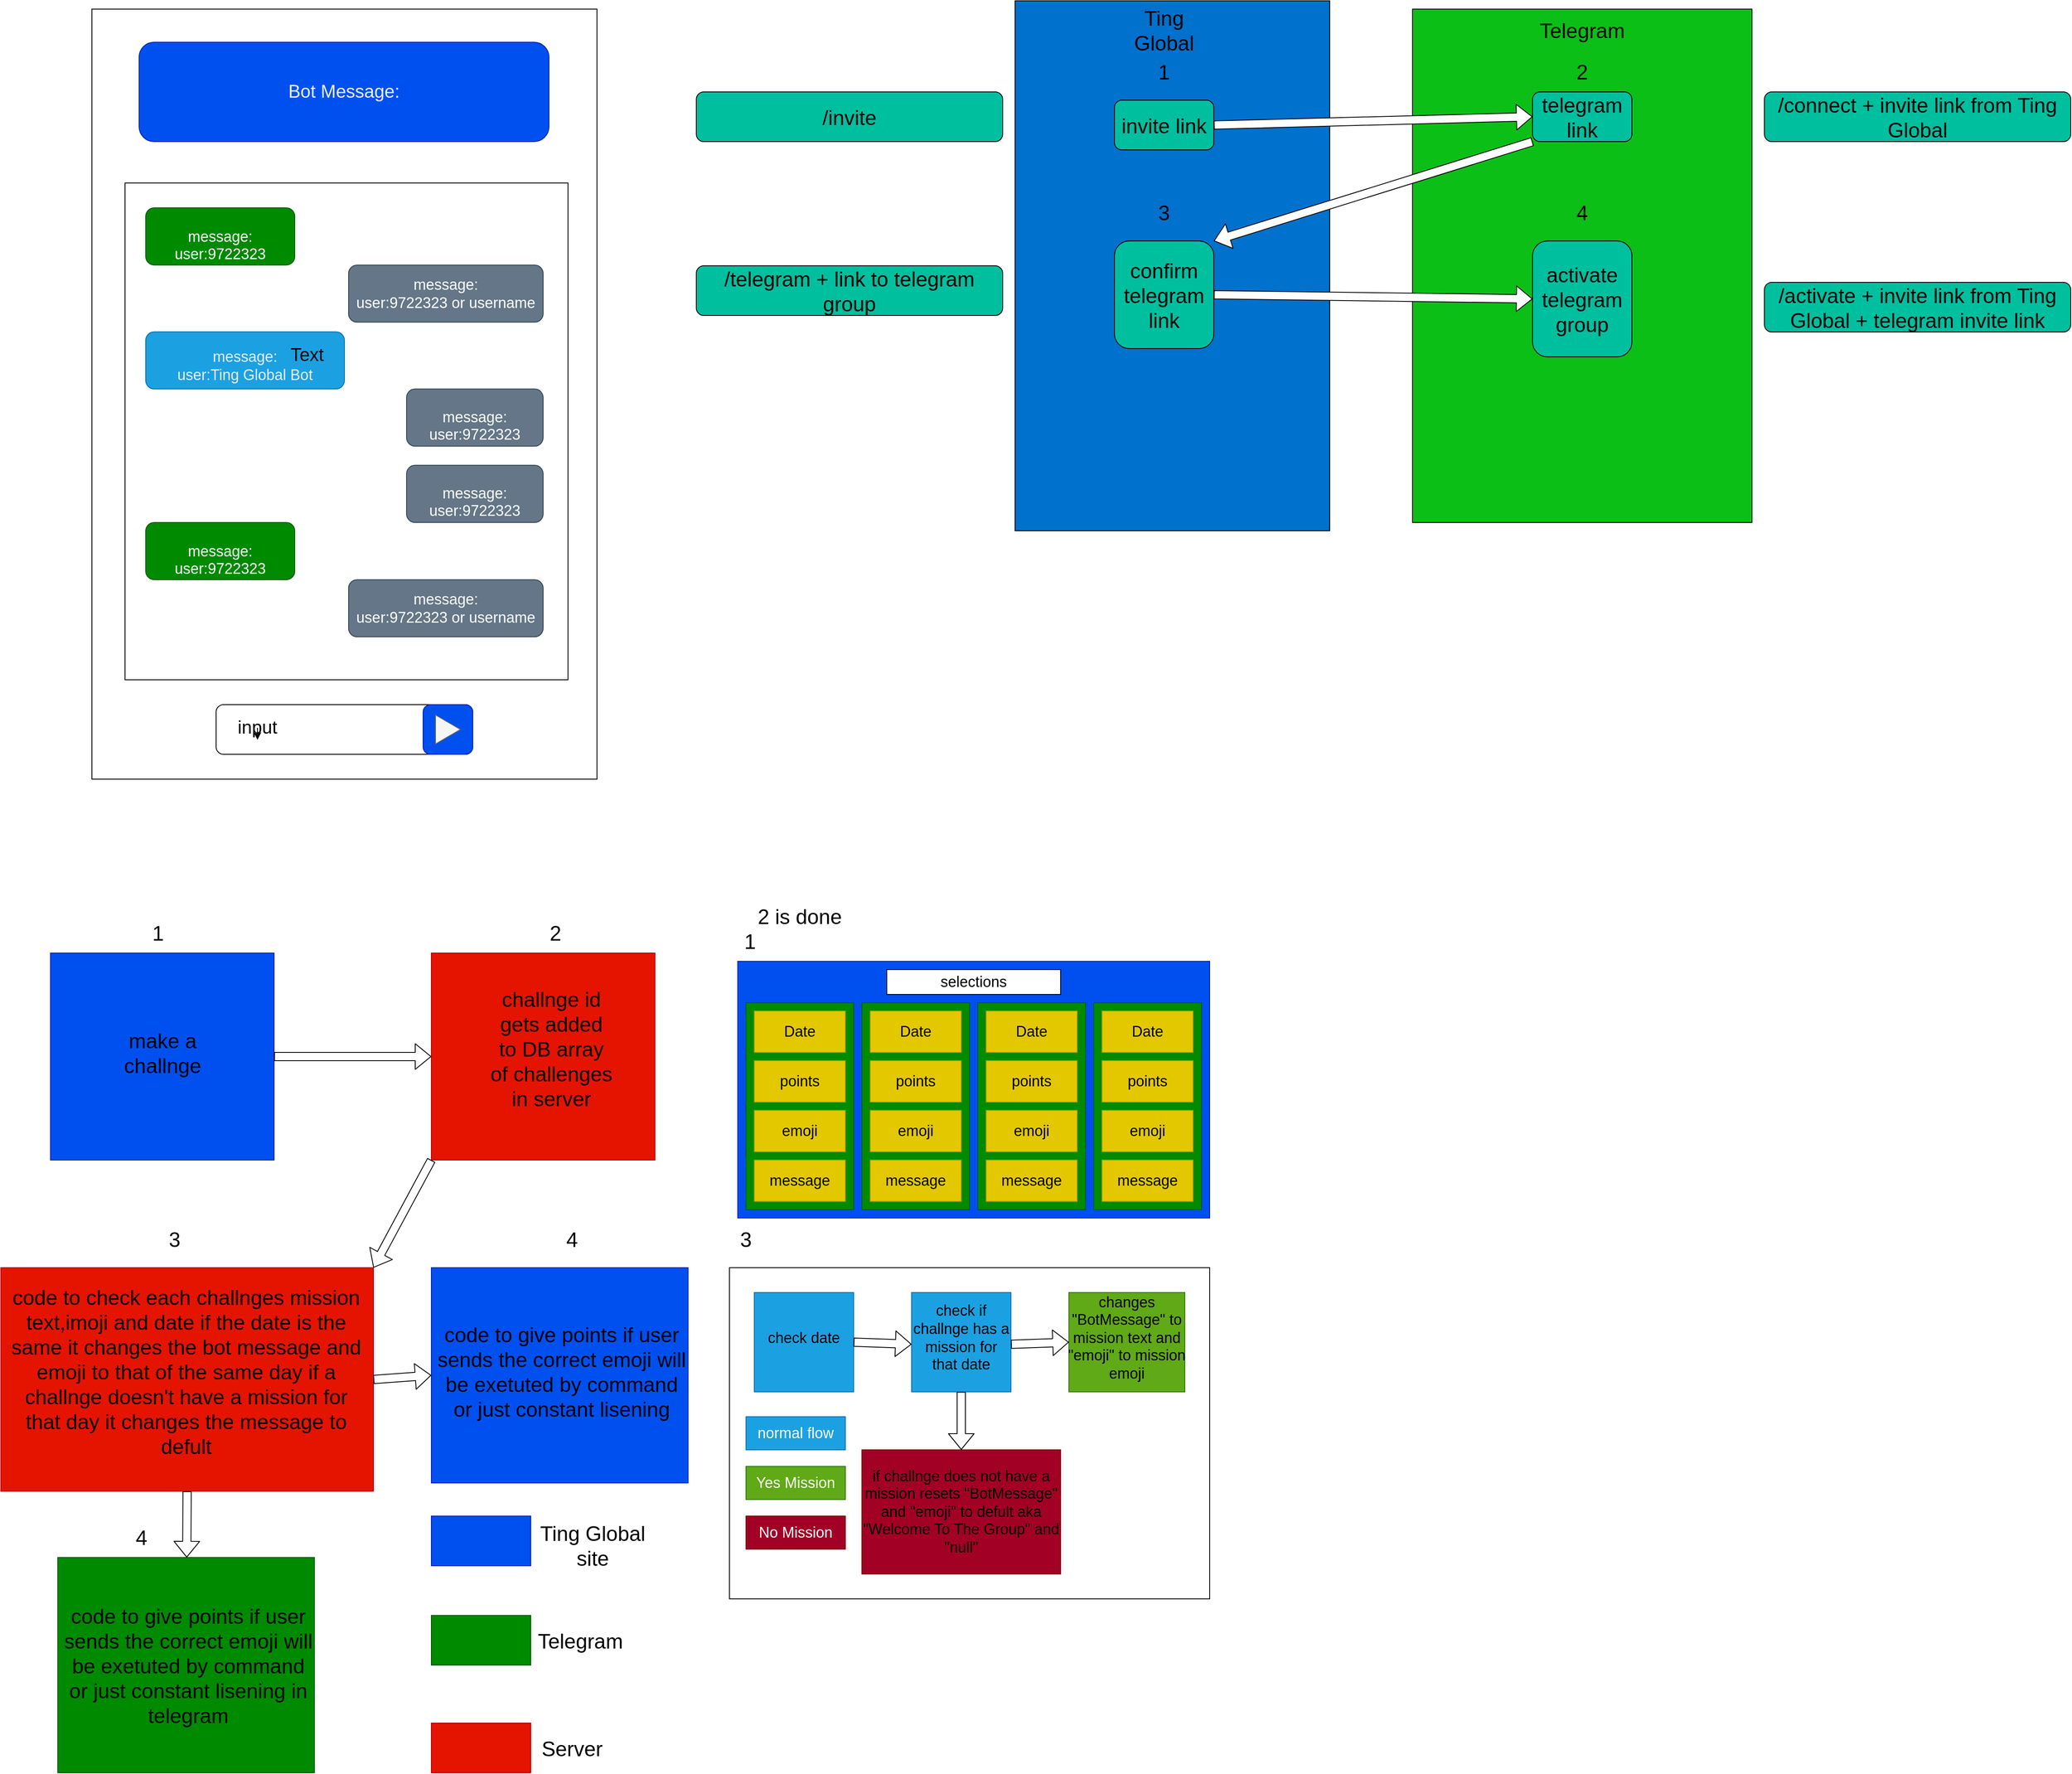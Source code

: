 <mxfile>
    <diagram id="NumzlanEIKyq7N9nKyZD" name="Page-1">
        <mxGraphModel dx="1091" dy="1432" grid="1" gridSize="10" guides="1" tooltips="1" connect="1" arrows="1" fold="1" page="1" pageScale="1" pageWidth="850" pageHeight="1100" math="0" shadow="0">
            <root>
                <mxCell id="0"/>
                <mxCell id="1" parent="0"/>
                <mxCell id="HQ178zWoxgqVbWKIBGP2-445" value="" style="group" vertex="1" connectable="0" parent="1">
                    <mxGeometry x="10" y="1170" width="830" height="990" as="geometry"/>
                </mxCell>
                <mxCell id="412" value="" style="rounded=0;whiteSpace=wrap;html=1;fontSize=25;fillColor=#0050ef;fontColor=#ffffff;strokeColor=#001DBC;" vertex="1" parent="HQ178zWoxgqVbWKIBGP2-445">
                    <mxGeometry x="60" width="270" height="250" as="geometry"/>
                </mxCell>
                <mxCell id="414" value="" style="rounded=0;whiteSpace=wrap;html=1;fontSize=25;fillColor=#e51400;fontColor=#ffffff;strokeColor=#B20000;" vertex="1" parent="HQ178zWoxgqVbWKIBGP2-445">
                    <mxGeometry x="520" width="270" height="250" as="geometry"/>
                </mxCell>
                <mxCell id="415" value="" style="rounded=0;whiteSpace=wrap;html=1;fontSize=25;fillColor=#e51400;fontColor=#ffffff;strokeColor=#B20000;" vertex="1" parent="HQ178zWoxgqVbWKIBGP2-445">
                    <mxGeometry y="380" width="450" height="270" as="geometry"/>
                </mxCell>
                <mxCell id="416" value="" style="rounded=0;whiteSpace=wrap;html=1;fontSize=25;fillColor=#0050ef;fontColor=#ffffff;strokeColor=#001DBC;" vertex="1" parent="HQ178zWoxgqVbWKIBGP2-445">
                    <mxGeometry x="520" y="380" width="310" height="260" as="geometry"/>
                </mxCell>
                <mxCell id="417" value="make a challnge" style="text;html=1;strokeColor=none;fillColor=none;align=center;verticalAlign=middle;whiteSpace=wrap;rounded=0;fontSize=25;" vertex="1" parent="HQ178zWoxgqVbWKIBGP2-445">
                    <mxGeometry x="137.5" y="80" width="115" height="80" as="geometry"/>
                </mxCell>
                <mxCell id="418" value="" style="shape=flexArrow;endArrow=classic;html=1;fontSize=25;fillColor=default;exitX=1;exitY=0.5;exitDx=0;exitDy=0;entryX=0;entryY=0.5;entryDx=0;entryDy=0;" edge="1" parent="HQ178zWoxgqVbWKIBGP2-445" source="412" target="414">
                    <mxGeometry width="50" height="50" relative="1" as="geometry">
                        <mxPoint x="410" y="300" as="sourcePoint"/>
                        <mxPoint x="460" y="250" as="targetPoint"/>
                    </mxGeometry>
                </mxCell>
                <mxCell id="419" value="challnge id gets added to DB array of challenges in server" style="text;html=1;strokeColor=none;fillColor=none;align=center;verticalAlign=middle;whiteSpace=wrap;rounded=0;fontSize=25;" vertex="1" parent="HQ178zWoxgqVbWKIBGP2-445">
                    <mxGeometry x="590" y="70" width="150" height="90" as="geometry"/>
                </mxCell>
                <mxCell id="420" value="code to check each challnges mission text,imoji and date if the date is the same it changes the bot message and emoji to that of the same day if a challnge doesn't have a mission for that day it changes the message to defult" style="text;html=1;strokeColor=none;fillColor=none;align=center;verticalAlign=middle;whiteSpace=wrap;rounded=0;fontSize=25;" vertex="1" parent="HQ178zWoxgqVbWKIBGP2-445">
                    <mxGeometry x="10" y="465" width="427.5" height="80" as="geometry"/>
                </mxCell>
                <mxCell id="421" value="" style="shape=flexArrow;endArrow=classic;html=1;fontSize=25;fillColor=default;exitX=0;exitY=1;exitDx=0;exitDy=0;entryX=1;entryY=0;entryDx=0;entryDy=0;" edge="1" parent="HQ178zWoxgqVbWKIBGP2-445" source="414" target="415">
                    <mxGeometry width="50" height="50" relative="1" as="geometry">
                        <mxPoint x="410" y="190" as="sourcePoint"/>
                        <mxPoint x="460" y="140" as="targetPoint"/>
                    </mxGeometry>
                </mxCell>
                <mxCell id="430" value="" style="shape=flexArrow;endArrow=classic;html=1;fontSize=25;fillColor=default;exitX=1;exitY=0.5;exitDx=0;exitDy=0;entryX=0;entryY=0.5;entryDx=0;entryDy=0;" edge="1" parent="HQ178zWoxgqVbWKIBGP2-445" source="415" target="416">
                    <mxGeometry width="50" height="50" relative="1" as="geometry">
                        <mxPoint x="530" y="260" as="sourcePoint"/>
                        <mxPoint x="460" y="390" as="targetPoint"/>
                    </mxGeometry>
                </mxCell>
                <mxCell id="431" value="code to give points if user sends the correct emoji will be exetuted by command or just constant lisening" style="text;html=1;strokeColor=none;fillColor=none;align=center;verticalAlign=middle;whiteSpace=wrap;rounded=0;fontSize=25;" vertex="1" parent="HQ178zWoxgqVbWKIBGP2-445">
                    <mxGeometry x="525" y="445" width="305" height="120" as="geometry"/>
                </mxCell>
                <mxCell id="HQ178zWoxgqVbWKIBGP2-431" value="" style="rounded=0;whiteSpace=wrap;html=1;fontSize=25;fillColor=#008a00;fontColor=#ffffff;strokeColor=#005700;" vertex="1" parent="HQ178zWoxgqVbWKIBGP2-445">
                    <mxGeometry x="68.75" y="730" width="310" height="260" as="geometry"/>
                </mxCell>
                <mxCell id="HQ178zWoxgqVbWKIBGP2-434" value="" style="shape=flexArrow;endArrow=classic;html=1;fontSize=25;fillColor=default;exitX=0.5;exitY=1;exitDx=0;exitDy=0;" edge="1" parent="HQ178zWoxgqVbWKIBGP2-445" source="415" target="HQ178zWoxgqVbWKIBGP2-431">
                    <mxGeometry width="50" height="50" relative="1" as="geometry">
                        <mxPoint x="460" y="525" as="sourcePoint"/>
                        <mxPoint x="530" y="520" as="targetPoint"/>
                    </mxGeometry>
                </mxCell>
                <mxCell id="HQ178zWoxgqVbWKIBGP2-435" value="code to give points if user sends the correct emoji will be exetuted by command or just constant lisening in telegram" style="text;html=1;strokeColor=none;fillColor=none;align=center;verticalAlign=middle;whiteSpace=wrap;rounded=0;fontSize=25;" vertex="1" parent="HQ178zWoxgqVbWKIBGP2-445">
                    <mxGeometry x="73.75" y="800" width="305" height="120" as="geometry"/>
                </mxCell>
                <mxCell id="HQ178zWoxgqVbWKIBGP2-444" value="" style="group" vertex="1" connectable="0" parent="HQ178zWoxgqVbWKIBGP2-445">
                    <mxGeometry x="520" y="680" width="280" height="310" as="geometry"/>
                </mxCell>
                <mxCell id="HQ178zWoxgqVbWKIBGP2-436" value="" style="rounded=0;whiteSpace=wrap;html=1;fontSize=25;fillColor=#0050ef;fontColor=#ffffff;strokeColor=#001DBC;" vertex="1" parent="HQ178zWoxgqVbWKIBGP2-444">
                    <mxGeometry width="120" height="60" as="geometry"/>
                </mxCell>
                <mxCell id="HQ178zWoxgqVbWKIBGP2-437" value="" style="rounded=0;whiteSpace=wrap;html=1;fontSize=25;fillColor=#008a00;fontColor=#ffffff;strokeColor=#005700;" vertex="1" parent="HQ178zWoxgqVbWKIBGP2-444">
                    <mxGeometry y="120" width="120" height="60" as="geometry"/>
                </mxCell>
                <mxCell id="HQ178zWoxgqVbWKIBGP2-438" value="" style="rounded=0;whiteSpace=wrap;html=1;fontSize=25;fillColor=#e51400;fontColor=#ffffff;strokeColor=#B20000;" vertex="1" parent="HQ178zWoxgqVbWKIBGP2-444">
                    <mxGeometry y="250" width="120" height="60" as="geometry"/>
                </mxCell>
                <mxCell id="HQ178zWoxgqVbWKIBGP2-439" value="Ting Global site" style="text;html=1;strokeColor=none;fillColor=none;align=center;verticalAlign=middle;whiteSpace=wrap;rounded=0;fontSize=25;" vertex="1" parent="HQ178zWoxgqVbWKIBGP2-444">
                    <mxGeometry x="110" y="20" width="170" height="30" as="geometry"/>
                </mxCell>
                <mxCell id="HQ178zWoxgqVbWKIBGP2-440" value="Server" style="text;html=1;strokeColor=none;fillColor=none;align=center;verticalAlign=middle;whiteSpace=wrap;rounded=0;fontSize=25;" vertex="1" parent="HQ178zWoxgqVbWKIBGP2-444">
                    <mxGeometry x="140" y="265" width="60" height="30" as="geometry"/>
                </mxCell>
                <mxCell id="HQ178zWoxgqVbWKIBGP2-441" value="Telegram" style="text;html=1;strokeColor=none;fillColor=none;align=center;verticalAlign=middle;whiteSpace=wrap;rounded=0;fontSize=25;" vertex="1" parent="HQ178zWoxgqVbWKIBGP2-444">
                    <mxGeometry x="150" y="135" width="60" height="30" as="geometry"/>
                </mxCell>
                <mxCell id="HQ178zWoxgqVbWKIBGP2-450" value="3" style="text;html=1;strokeColor=none;fillColor=none;align=center;verticalAlign=middle;whiteSpace=wrap;rounded=0;fontSize=25;" vertex="1" parent="HQ178zWoxgqVbWKIBGP2-445">
                    <mxGeometry x="180" y="330" width="60" height="30" as="geometry"/>
                </mxCell>
                <mxCell id="HQ178zWoxgqVbWKIBGP2-452" value="4" style="text;html=1;strokeColor=none;fillColor=none;align=center;verticalAlign=middle;whiteSpace=wrap;rounded=0;fontSize=25;" vertex="1" parent="HQ178zWoxgqVbWKIBGP2-445">
                    <mxGeometry x="140" y="690" width="60" height="30" as="geometry"/>
                </mxCell>
                <mxCell id="HQ178zWoxgqVbWKIBGP2-451" value="4" style="text;html=1;strokeColor=none;fillColor=none;align=center;verticalAlign=middle;whiteSpace=wrap;rounded=0;fontSize=25;" vertex="1" parent="HQ178zWoxgqVbWKIBGP2-445">
                    <mxGeometry x="660" y="330" width="60" height="30" as="geometry"/>
                </mxCell>
                <mxCell id="HQ178zWoxgqVbWKIBGP2-446" value="" style="group" vertex="1" connectable="0" parent="1">
                    <mxGeometry x="850" y="20" width="1660" height="640" as="geometry"/>
                </mxCell>
                <mxCell id="407" value="" style="group" vertex="1" connectable="0" parent="HQ178zWoxgqVbWKIBGP2-446">
                    <mxGeometry x="385" width="1005" height="640" as="geometry"/>
                </mxCell>
                <mxCell id="387" value="" style="rounded=0;whiteSpace=wrap;html=1;fillColor=#0071CC;" vertex="1" parent="407">
                    <mxGeometry width="380" height="640" as="geometry"/>
                </mxCell>
                <mxCell id="388" value="" style="rounded=0;whiteSpace=wrap;html=1;fillColor=#0BBF17;" vertex="1" parent="407">
                    <mxGeometry x="480" y="10" width="410" height="620" as="geometry"/>
                </mxCell>
                <mxCell id="392" value="invite link" style="rounded=1;whiteSpace=wrap;html=1;fillColor=#00BF9F;fontSize=25;" vertex="1" parent="407">
                    <mxGeometry x="120" y="120" width="120" height="60" as="geometry"/>
                </mxCell>
                <mxCell id="393" value="confirm telegram link" style="rounded=1;whiteSpace=wrap;html=1;fillColor=#00BF9F;fontSize=25;" vertex="1" parent="407">
                    <mxGeometry x="120" y="290" width="120" height="130" as="geometry"/>
                </mxCell>
                <mxCell id="394" value="telegram link" style="rounded=1;whiteSpace=wrap;html=1;fillColor=#00BF9F;fontSize=25;" vertex="1" parent="407">
                    <mxGeometry x="625" y="110" width="120" height="60" as="geometry"/>
                </mxCell>
                <mxCell id="395" value="activate telegram group" style="rounded=1;whiteSpace=wrap;html=1;fillColor=#00BF9F;fontSize=25;" vertex="1" parent="407">
                    <mxGeometry x="625" y="290" width="120" height="140" as="geometry"/>
                </mxCell>
                <mxCell id="396" value="1" style="text;html=1;strokeColor=none;fillColor=none;align=center;verticalAlign=middle;whiteSpace=wrap;rounded=0;fontSize=25;" vertex="1" parent="407">
                    <mxGeometry x="150" y="70" width="60" height="30" as="geometry"/>
                </mxCell>
                <mxCell id="397" value="3" style="text;html=1;strokeColor=none;fillColor=none;align=center;verticalAlign=middle;whiteSpace=wrap;rounded=0;fontSize=25;" vertex="1" parent="407">
                    <mxGeometry x="150" y="240" width="60" height="30" as="geometry"/>
                </mxCell>
                <mxCell id="398" value="4" style="text;html=1;strokeColor=none;fillColor=none;align=center;verticalAlign=middle;whiteSpace=wrap;rounded=0;fontSize=25;" vertex="1" parent="407">
                    <mxGeometry x="655" y="240" width="60" height="30" as="geometry"/>
                </mxCell>
                <mxCell id="399" value="2" style="text;html=1;strokeColor=none;fillColor=none;align=center;verticalAlign=middle;whiteSpace=wrap;rounded=0;fontSize=25;" vertex="1" parent="407">
                    <mxGeometry x="655" y="70" width="60" height="30" as="geometry"/>
                </mxCell>
                <mxCell id="400" value="Ting Global" style="text;html=1;strokeColor=none;fillColor=none;align=center;verticalAlign=middle;whiteSpace=wrap;rounded=0;fontSize=25;" vertex="1" parent="407">
                    <mxGeometry x="150" y="20" width="60" height="30" as="geometry"/>
                </mxCell>
                <mxCell id="401" value="Telegram" style="text;html=1;strokeColor=none;fillColor=none;align=center;verticalAlign=middle;whiteSpace=wrap;rounded=0;fontSize=25;" vertex="1" parent="407">
                    <mxGeometry x="655" y="20" width="60" height="30" as="geometry"/>
                </mxCell>
                <mxCell id="404" value="" style="shape=flexArrow;endArrow=classic;html=1;fontSize=25;exitX=1;exitY=0.5;exitDx=0;exitDy=0;entryX=0;entryY=0.5;entryDx=0;entryDy=0;fillColor=default;" edge="1" parent="407" source="392" target="394">
                    <mxGeometry width="50" height="50" relative="1" as="geometry">
                        <mxPoint x="310" y="370" as="sourcePoint"/>
                        <mxPoint x="360" y="320" as="targetPoint"/>
                    </mxGeometry>
                </mxCell>
                <mxCell id="405" value="" style="shape=flexArrow;endArrow=classic;html=1;fontSize=25;exitX=0;exitY=1;exitDx=0;exitDy=0;entryX=1;entryY=0;entryDx=0;entryDy=0;fillColor=default;" edge="1" parent="407" source="394" target="393">
                    <mxGeometry width="50" height="50" relative="1" as="geometry">
                        <mxPoint x="310" y="370" as="sourcePoint"/>
                        <mxPoint x="360" y="320" as="targetPoint"/>
                    </mxGeometry>
                </mxCell>
                <mxCell id="406" value="" style="shape=flexArrow;endArrow=classic;html=1;fontSize=25;exitX=1;exitY=0.5;exitDx=0;exitDy=0;entryX=0;entryY=0.5;entryDx=0;entryDy=0;fillColor=default;" edge="1" parent="407" source="393" target="395">
                    <mxGeometry width="50" height="50" relative="1" as="geometry">
                        <mxPoint x="310" y="370" as="sourcePoint"/>
                        <mxPoint x="360" y="320" as="targetPoint"/>
                    </mxGeometry>
                </mxCell>
                <mxCell id="408" value="/invite" style="rounded=1;whiteSpace=wrap;html=1;fontSize=25;fillColor=#00BF9F;" vertex="1" parent="HQ178zWoxgqVbWKIBGP2-446">
                    <mxGeometry y="110" width="370" height="60" as="geometry"/>
                </mxCell>
                <mxCell id="409" value="/telegram + link to telegram group" style="rounded=1;whiteSpace=wrap;html=1;fontSize=25;fillColor=#00BF9F;" vertex="1" parent="HQ178zWoxgqVbWKIBGP2-446">
                    <mxGeometry y="320" width="370" height="60" as="geometry"/>
                </mxCell>
                <mxCell id="410" value="/connect + invite link from Ting Global" style="rounded=1;whiteSpace=wrap;html=1;fontSize=25;fillColor=#00BF9F;" vertex="1" parent="HQ178zWoxgqVbWKIBGP2-446">
                    <mxGeometry x="1290" y="110" width="370" height="60" as="geometry"/>
                </mxCell>
                <mxCell id="411" value="/activate + invite link from Ting Global + telegram invite link" style="rounded=1;whiteSpace=wrap;html=1;fontSize=25;fillColor=#00BF9F;" vertex="1" parent="HQ178zWoxgqVbWKIBGP2-446">
                    <mxGeometry x="1290" y="340" width="370" height="60" as="geometry"/>
                </mxCell>
                <mxCell id="HQ178zWoxgqVbWKIBGP2-447" value="" style="group" vertex="1" connectable="0" parent="1">
                    <mxGeometry x="120" y="30" width="610" height="930" as="geometry"/>
                </mxCell>
                <mxCell id="3" value="" style="rounded=0;whiteSpace=wrap;html=1;movable=1;resizable=1;rotatable=1;deletable=1;editable=1;connectable=1;" parent="HQ178zWoxgqVbWKIBGP2-447" vertex="1">
                    <mxGeometry width="610" height="930" as="geometry"/>
                </mxCell>
                <mxCell id="19" value="&lt;span style=&quot;color: rgb(240, 240, 240);&quot;&gt;Bot Message:&lt;/span&gt;" style="rounded=1;whiteSpace=wrap;html=1;labelBackgroundColor=none;fontSize=22;fillColor=#0050ef;fontColor=#ffffff;strokeColor=#001DBC;" parent="HQ178zWoxgqVbWKIBGP2-447" vertex="1">
                    <mxGeometry x="57" y="40" width="495" height="120" as="geometry"/>
                </mxCell>
                <mxCell id="22" value="" style="group" parent="HQ178zWoxgqVbWKIBGP2-447" vertex="1" connectable="0">
                    <mxGeometry x="150" y="840" width="310" height="60" as="geometry"/>
                </mxCell>
                <mxCell id="11" value="" style="rounded=1;whiteSpace=wrap;html=1;labelBackgroundColor=none;fontSize=18;movable=1;resizable=1;rotatable=1;deletable=1;editable=1;connectable=1;" parent="22" vertex="1">
                    <mxGeometry width="310" height="60" as="geometry"/>
                </mxCell>
                <mxCell id="14" value="" style="rounded=1;whiteSpace=wrap;html=1;labelBackgroundColor=none;fontSize=18;fillColor=#0050ef;fontColor=#ffffff;strokeColor=#001DBC;" parent="22" vertex="1">
                    <mxGeometry x="250" width="60" height="60" as="geometry"/>
                </mxCell>
                <mxCell id="15" value="" style="triangle;whiteSpace=wrap;html=1;labelBackgroundColor=none;fontSize=18;fillColor=#f5f5f5;fontColor=#333333;strokeColor=#666666;" parent="22" vertex="1">
                    <mxGeometry x="265" y="12.5" width="30" height="35" as="geometry"/>
                </mxCell>
                <mxCell id="16" value="input" style="text;html=1;strokeColor=none;fillColor=none;align=center;verticalAlign=middle;whiteSpace=wrap;rounded=0;labelBackgroundColor=none;fontSize=22;" parent="22" vertex="1">
                    <mxGeometry x="20" y="12.5" width="60" height="30" as="geometry"/>
                </mxCell>
                <mxCell id="31" value="" style="edgeStyle=none;html=1;fontSize=22;" parent="22" target="16" edge="1">
                    <mxGeometry relative="1" as="geometry">
                        <mxPoint x="50" y="28" as="sourcePoint"/>
                    </mxGeometry>
                </mxCell>
                <mxCell id="23" value="" style="group;fillColor=#008a00;fontColor=#ffffff;strokeColor=#005700;" parent="HQ178zWoxgqVbWKIBGP2-447" vertex="1" connectable="0">
                    <mxGeometry x="65" y="240" width="510" height="570" as="geometry"/>
                </mxCell>
                <mxCell id="34" value="" style="rounded=0;whiteSpace=wrap;html=1;labelBackgroundColor=none;fontSize=22;" parent="23" vertex="1">
                    <mxGeometry x="-25" y="-30" width="535" height="600" as="geometry"/>
                </mxCell>
                <mxCell id="2" value="&lt;br&gt;message:&lt;br&gt;user:9722323" style="rounded=1;whiteSpace=wrap;html=1;fontSize=18;fillColor=#008a00;strokeColor=#005700;fontColor=#ffffff;" parent="23" vertex="1">
                    <mxGeometry width="180" height="69.091" as="geometry"/>
                </mxCell>
                <mxCell id="4" value="message:&lt;br style=&quot;font-size: 18px;&quot;&gt;user:9722323 or username" style="rounded=1;whiteSpace=wrap;html=1;fontSize=18;fillColor=#647687;fontColor=#ffffff;strokeColor=#314354;" parent="23" vertex="1">
                    <mxGeometry x="245" y="69.091" width="235" height="69.091" as="geometry"/>
                </mxCell>
                <mxCell id="5" value="&lt;br&gt;&lt;span style=&quot;color: rgb(240, 240, 240); font-family: Helvetica; font-size: 18px; font-style: normal; font-variant-ligatures: normal; font-variant-caps: normal; font-weight: 400; letter-spacing: normal; orphans: 2; text-align: center; text-indent: 0px; text-transform: none; widows: 2; word-spacing: 0px; -webkit-text-stroke-width: 0px; text-decoration-thickness: initial; text-decoration-style: initial; text-decoration-color: initial; float: none; display: inline !important;&quot;&gt;message:&lt;/span&gt;&lt;br style=&quot;border-color: rgb(0, 0, 0); color: rgb(240, 240, 240); font-family: Helvetica; font-size: 18px; font-style: normal; font-variant-ligatures: normal; font-variant-caps: normal; font-weight: 400; letter-spacing: normal; orphans: 2; text-align: center; text-indent: 0px; text-transform: none; widows: 2; word-spacing: 0px; -webkit-text-stroke-width: 0px; text-decoration-thickness: initial; text-decoration-style: initial; text-decoration-color: initial;&quot;&gt;&lt;span style=&quot;color: rgb(240, 240, 240); font-family: Helvetica; font-size: 18px; font-style: normal; font-variant-ligatures: normal; font-variant-caps: normal; font-weight: 400; letter-spacing: normal; orphans: 2; text-align: center; text-indent: 0px; text-transform: none; widows: 2; word-spacing: 0px; -webkit-text-stroke-width: 0px; text-decoration-thickness: initial; text-decoration-style: initial; text-decoration-color: initial; float: none; display: inline !important;&quot;&gt;user:Ting Global Bot&lt;/span&gt;&lt;br&gt;" style="rounded=1;whiteSpace=wrap;html=1;fillColor=#1ba1e2;fontColor=#ffffff;strokeColor=#006EAF;labelBackgroundColor=none;" parent="23" vertex="1">
                    <mxGeometry y="149.697" width="240" height="69.091" as="geometry"/>
                </mxCell>
                <mxCell id="6" value="&lt;br&gt;&lt;span style=&quot;color: rgb(255, 255, 255); font-family: Helvetica; font-size: 18px; font-style: normal; font-variant-ligatures: normal; font-variant-caps: normal; font-weight: 400; letter-spacing: normal; orphans: 2; text-align: center; text-indent: 0px; text-transform: none; widows: 2; word-spacing: 0px; -webkit-text-stroke-width: 0px; text-decoration-thickness: initial; text-decoration-style: initial; text-decoration-color: initial; float: none; display: inline !important;&quot;&gt;message:&lt;/span&gt;&lt;br style=&quot;border-color: rgb(0, 0, 0); color: rgb(255, 255, 255); font-family: Helvetica; font-size: 18px; font-style: normal; font-variant-ligatures: normal; font-variant-caps: normal; font-weight: 400; letter-spacing: normal; orphans: 2; text-align: center; text-indent: 0px; text-transform: none; widows: 2; word-spacing: 0px; -webkit-text-stroke-width: 0px; text-decoration-thickness: initial; text-decoration-style: initial; text-decoration-color: initial;&quot;&gt;&lt;span style=&quot;color: rgb(255, 255, 255); font-family: Helvetica; font-size: 18px; font-style: normal; font-variant-ligatures: normal; font-variant-caps: normal; font-weight: 400; letter-spacing: normal; orphans: 2; text-align: center; text-indent: 0px; text-transform: none; widows: 2; word-spacing: 0px; -webkit-text-stroke-width: 0px; text-decoration-thickness: initial; text-decoration-style: initial; text-decoration-color: initial; float: none; display: inline !important;&quot;&gt;user:9722323&lt;/span&gt;&lt;br&gt;" style="rounded=1;whiteSpace=wrap;html=1;fontSize=18;fillColor=#647687;strokeColor=#314354;fontColor=#ffffff;labelBackgroundColor=none;" parent="23" vertex="1">
                    <mxGeometry x="315" y="218.788" width="165" height="69.091" as="geometry"/>
                </mxCell>
                <mxCell id="7" value="&lt;br&gt;message:&lt;br&gt;user:9722323" style="rounded=1;whiteSpace=wrap;html=1;fontSize=18;fillColor=#647687;strokeColor=#314354;fontColor=#ffffff;" parent="23" vertex="1">
                    <mxGeometry x="315" y="310.909" width="165" height="69.091" as="geometry"/>
                </mxCell>
                <mxCell id="17" value="Text" style="text;html=1;strokeColor=none;fillColor=none;align=center;verticalAlign=middle;whiteSpace=wrap;rounded=0;labelBackgroundColor=none;fontSize=22;" parent="23" vertex="1">
                    <mxGeometry x="165" y="161.212" width="60" height="34.545" as="geometry"/>
                </mxCell>
                <mxCell id="25" value="&lt;br&gt;message:&lt;br&gt;user:9722323" style="rounded=1;whiteSpace=wrap;html=1;fontSize=18;fillColor=#008a00;strokeColor=#005700;fontColor=#ffffff;" parent="HQ178zWoxgqVbWKIBGP2-447" vertex="1">
                    <mxGeometry x="65" y="620" width="180" height="69.091" as="geometry"/>
                </mxCell>
                <mxCell id="26" value="message:&lt;br style=&quot;font-size: 18px;&quot;&gt;user:9722323 or username" style="rounded=1;whiteSpace=wrap;html=1;fontSize=18;fillColor=#647687;fontColor=#ffffff;strokeColor=#314354;" parent="HQ178zWoxgqVbWKIBGP2-447" vertex="1">
                    <mxGeometry x="310" y="689.091" width="235" height="69.091" as="geometry"/>
                </mxCell>
                <mxCell id="HQ178zWoxgqVbWKIBGP2-448" value="1" style="text;html=1;strokeColor=none;fillColor=none;align=center;verticalAlign=middle;whiteSpace=wrap;rounded=0;fontSize=25;" vertex="1" parent="1">
                    <mxGeometry x="170" y="1130" width="60" height="30" as="geometry"/>
                </mxCell>
                <mxCell id="HQ178zWoxgqVbWKIBGP2-449" value="2" style="text;html=1;strokeColor=none;fillColor=none;align=center;verticalAlign=middle;whiteSpace=wrap;rounded=0;fontSize=25;" vertex="1" parent="1">
                    <mxGeometry x="650" y="1130" width="60" height="30" as="geometry"/>
                </mxCell>
                <mxCell id="HQ178zWoxgqVbWKIBGP2-455" value="2 is done" style="text;html=1;strokeColor=none;fillColor=none;align=center;verticalAlign=middle;whiteSpace=wrap;rounded=0;fontSize=25;" vertex="1" parent="1">
                    <mxGeometry x="875" y="1110" width="200" height="30" as="geometry"/>
                </mxCell>
                <mxCell id="HQ178zWoxgqVbWKIBGP2-473" value="" style="group" vertex="1" connectable="0" parent="1">
                    <mxGeometry x="880" y="1500" width="590" height="450" as="geometry"/>
                </mxCell>
                <mxCell id="HQ178zWoxgqVbWKIBGP2-454" value="" style="rounded=0;whiteSpace=wrap;html=1;fontSize=25;fillColor=none;" vertex="1" parent="HQ178zWoxgqVbWKIBGP2-473">
                    <mxGeometry x="10" y="50" width="580" height="400" as="geometry"/>
                </mxCell>
                <mxCell id="HQ178zWoxgqVbWKIBGP2-456" value="3" style="text;html=1;strokeColor=none;fillColor=none;align=center;verticalAlign=middle;whiteSpace=wrap;rounded=0;fontSize=25;" vertex="1" parent="HQ178zWoxgqVbWKIBGP2-473">
                    <mxGeometry width="60" height="30" as="geometry"/>
                </mxCell>
                <mxCell id="HQ178zWoxgqVbWKIBGP2-457" value="" style="rounded=0;whiteSpace=wrap;html=1;fontSize=25;fillColor=#1ba1e2;fontColor=#ffffff;strokeColor=#006EAF;" vertex="1" parent="HQ178zWoxgqVbWKIBGP2-473">
                    <mxGeometry x="40" y="80" width="120" height="120" as="geometry"/>
                </mxCell>
                <mxCell id="HQ178zWoxgqVbWKIBGP2-458" value="check date" style="text;html=1;strokeColor=none;fillColor=none;align=center;verticalAlign=middle;whiteSpace=wrap;rounded=0;fontSize=18;" vertex="1" parent="HQ178zWoxgqVbWKIBGP2-473">
                    <mxGeometry x="50" y="120" width="100" height="30" as="geometry"/>
                </mxCell>
                <mxCell id="HQ178zWoxgqVbWKIBGP2-459" value="" style="rounded=0;whiteSpace=wrap;html=1;fontSize=25;fillColor=#1ba1e2;fontColor=#ffffff;strokeColor=#006EAF;" vertex="1" parent="HQ178zWoxgqVbWKIBGP2-473">
                    <mxGeometry x="230" y="80" width="120" height="120" as="geometry"/>
                </mxCell>
                <mxCell id="HQ178zWoxgqVbWKIBGP2-460" value="check if challnge has a mission for that date" style="text;html=1;strokeColor=none;fillColor=none;align=center;verticalAlign=middle;whiteSpace=wrap;rounded=0;fontSize=18;" vertex="1" parent="HQ178zWoxgqVbWKIBGP2-473">
                    <mxGeometry x="230" y="120" width="120" height="30" as="geometry"/>
                </mxCell>
                <mxCell id="HQ178zWoxgqVbWKIBGP2-461" value="" style="shape=flexArrow;endArrow=classic;html=1;fontSize=18;fillColor=default;exitX=1;exitY=0.5;exitDx=0;exitDy=0;entryX=0;entryY=0.75;entryDx=0;entryDy=0;" edge="1" parent="HQ178zWoxgqVbWKIBGP2-473" source="HQ178zWoxgqVbWKIBGP2-457" target="HQ178zWoxgqVbWKIBGP2-460">
                    <mxGeometry width="50" height="50" relative="1" as="geometry">
                        <mxPoint x="210" y="240" as="sourcePoint"/>
                        <mxPoint x="200" y="140" as="targetPoint"/>
                    </mxGeometry>
                </mxCell>
                <mxCell id="HQ178zWoxgqVbWKIBGP2-462" value="" style="rounded=0;whiteSpace=wrap;html=1;fontSize=25;fillColor=#a20025;fontColor=#ffffff;strokeColor=#6F0000;" vertex="1" parent="HQ178zWoxgqVbWKIBGP2-473">
                    <mxGeometry x="170" y="270" width="240" height="150" as="geometry"/>
                </mxCell>
                <mxCell id="HQ178zWoxgqVbWKIBGP2-463" value="" style="rounded=0;whiteSpace=wrap;html=1;fontSize=25;fillColor=#60a917;fontColor=#ffffff;strokeColor=#2D7600;" vertex="1" parent="HQ178zWoxgqVbWKIBGP2-473">
                    <mxGeometry x="420" y="80" width="140" height="120" as="geometry"/>
                </mxCell>
                <mxCell id="HQ178zWoxgqVbWKIBGP2-464" value="" style="shape=flexArrow;endArrow=classic;html=1;fontSize=18;fillColor=default;exitX=1;exitY=0.75;exitDx=0;exitDy=0;entryX=0;entryY=0.5;entryDx=0;entryDy=0;" edge="1" parent="HQ178zWoxgqVbWKIBGP2-473" source="HQ178zWoxgqVbWKIBGP2-460" target="HQ178zWoxgqVbWKIBGP2-463">
                    <mxGeometry width="50" height="50" relative="1" as="geometry">
                        <mxPoint x="310" y="210" as="sourcePoint"/>
                        <mxPoint x="360" y="160" as="targetPoint"/>
                    </mxGeometry>
                </mxCell>
                <mxCell id="HQ178zWoxgqVbWKIBGP2-465" value="" style="shape=flexArrow;endArrow=classic;html=1;fontSize=18;fillColor=default;exitX=0.5;exitY=1;exitDx=0;exitDy=0;entryX=0.5;entryY=0;entryDx=0;entryDy=0;" edge="1" parent="HQ178zWoxgqVbWKIBGP2-473" source="HQ178zWoxgqVbWKIBGP2-459" target="HQ178zWoxgqVbWKIBGP2-462">
                    <mxGeometry width="50" height="50" relative="1" as="geometry">
                        <mxPoint x="360" y="152.5" as="sourcePoint"/>
                        <mxPoint x="430" y="150" as="targetPoint"/>
                    </mxGeometry>
                </mxCell>
                <mxCell id="HQ178zWoxgqVbWKIBGP2-466" value="if challnge does not have a mission resets &quot;BotMessage&quot;&lt;br&gt;and &quot;emoji&quot; to defult aka &quot;Welcome To The Group&quot; and &quot;null&quot;&lt;br&gt;" style="text;html=1;strokeColor=none;fillColor=none;align=center;verticalAlign=middle;whiteSpace=wrap;rounded=0;fontSize=18;" vertex="1" parent="HQ178zWoxgqVbWKIBGP2-473">
                    <mxGeometry x="155" y="330" width="270" height="30" as="geometry"/>
                </mxCell>
                <mxCell id="HQ178zWoxgqVbWKIBGP2-467" value="changes &quot;BotMessage&quot; to mission text and &quot;emoji&quot; to mission emoji" style="text;html=1;strokeColor=none;fillColor=none;align=center;verticalAlign=middle;whiteSpace=wrap;rounded=0;fontSize=18;" vertex="1" parent="HQ178zWoxgqVbWKIBGP2-473">
                    <mxGeometry x="410" y="120" width="160" height="30" as="geometry"/>
                </mxCell>
                <mxCell id="HQ178zWoxgqVbWKIBGP2-468" value="normal flow" style="rounded=0;whiteSpace=wrap;html=1;fontSize=18;fillColor=#1ba1e2;fontColor=#ffffff;strokeColor=#006EAF;" vertex="1" parent="HQ178zWoxgqVbWKIBGP2-473">
                    <mxGeometry x="30" y="230" width="120" height="40" as="geometry"/>
                </mxCell>
                <mxCell id="HQ178zWoxgqVbWKIBGP2-470" value="Yes Mission" style="rounded=0;whiteSpace=wrap;html=1;fontSize=18;fillColor=#60a917;fontColor=#ffffff;strokeColor=#2D7600;" vertex="1" parent="HQ178zWoxgqVbWKIBGP2-473">
                    <mxGeometry x="30" y="290" width="120" height="40" as="geometry"/>
                </mxCell>
                <mxCell id="HQ178zWoxgqVbWKIBGP2-471" value="No Mission" style="rounded=0;whiteSpace=wrap;html=1;fontSize=18;fillColor=#a20025;fontColor=#ffffff;strokeColor=#6F0000;" vertex="1" parent="HQ178zWoxgqVbWKIBGP2-473">
                    <mxGeometry x="30" y="350" width="120" height="40" as="geometry"/>
                </mxCell>
                <mxCell id="HQ178zWoxgqVbWKIBGP2-535" value="" style="group" vertex="1" connectable="0" parent="1">
                    <mxGeometry x="880" y="1140" width="590" height="350" as="geometry"/>
                </mxCell>
                <mxCell id="HQ178zWoxgqVbWKIBGP2-508" value="1" style="text;html=1;strokeColor=none;fillColor=none;align=center;verticalAlign=middle;whiteSpace=wrap;rounded=0;fontSize=25;" vertex="1" parent="HQ178zWoxgqVbWKIBGP2-535">
                    <mxGeometry width="70" height="30" as="geometry"/>
                </mxCell>
                <mxCell id="HQ178zWoxgqVbWKIBGP2-509" value="" style="rounded=0;whiteSpace=wrap;html=1;fontSize=18;fillColor=#0050ef;fontColor=#ffffff;strokeColor=#001DBC;" vertex="1" parent="HQ178zWoxgqVbWKIBGP2-535">
                    <mxGeometry x="20" y="40" width="570" height="310" as="geometry"/>
                </mxCell>
                <mxCell id="HQ178zWoxgqVbWKIBGP2-510" value="" style="rounded=0;whiteSpace=wrap;html=1;fontSize=18;fillColor=#008a00;fontColor=#ffffff;strokeColor=#005700;" vertex="1" parent="HQ178zWoxgqVbWKIBGP2-535">
                    <mxGeometry x="30" y="90" width="130" height="250" as="geometry"/>
                </mxCell>
                <mxCell id="HQ178zWoxgqVbWKIBGP2-511" value="Date" style="rounded=0;whiteSpace=wrap;html=1;fontSize=18;fillColor=#e3c800;fontColor=#000000;strokeColor=#B09500;" vertex="1" parent="HQ178zWoxgqVbWKIBGP2-535">
                    <mxGeometry x="40" y="100" width="110" height="50" as="geometry"/>
                </mxCell>
                <mxCell id="HQ178zWoxgqVbWKIBGP2-514" value="points" style="rounded=0;whiteSpace=wrap;html=1;fontSize=18;fillColor=#e3c800;fontColor=#000000;strokeColor=#B09500;" vertex="1" parent="HQ178zWoxgqVbWKIBGP2-535">
                    <mxGeometry x="40" y="160" width="110" height="50" as="geometry"/>
                </mxCell>
                <mxCell id="HQ178zWoxgqVbWKIBGP2-515" value="emoji" style="rounded=0;whiteSpace=wrap;html=1;fontSize=18;fillColor=#e3c800;fontColor=#000000;strokeColor=#B09500;" vertex="1" parent="HQ178zWoxgqVbWKIBGP2-535">
                    <mxGeometry x="40" y="220" width="110" height="50" as="geometry"/>
                </mxCell>
                <mxCell id="HQ178zWoxgqVbWKIBGP2-516" value="message" style="rounded=0;whiteSpace=wrap;html=1;fontSize=18;fillColor=#e3c800;fontColor=#000000;strokeColor=#B09500;" vertex="1" parent="HQ178zWoxgqVbWKIBGP2-535">
                    <mxGeometry x="40" y="280" width="110" height="50" as="geometry"/>
                </mxCell>
                <mxCell id="HQ178zWoxgqVbWKIBGP2-518" value="" style="rounded=0;whiteSpace=wrap;html=1;fontSize=18;fillColor=#008a00;fontColor=#ffffff;strokeColor=#005700;" vertex="1" parent="HQ178zWoxgqVbWKIBGP2-535">
                    <mxGeometry x="170" y="90" width="130" height="250" as="geometry"/>
                </mxCell>
                <mxCell id="HQ178zWoxgqVbWKIBGP2-519" value="Date" style="rounded=0;whiteSpace=wrap;html=1;fontSize=18;fillColor=#e3c800;fontColor=#000000;strokeColor=#B09500;" vertex="1" parent="HQ178zWoxgqVbWKIBGP2-535">
                    <mxGeometry x="180" y="100" width="110" height="50" as="geometry"/>
                </mxCell>
                <mxCell id="HQ178zWoxgqVbWKIBGP2-520" value="points" style="rounded=0;whiteSpace=wrap;html=1;fontSize=18;fillColor=#e3c800;fontColor=#000000;strokeColor=#B09500;" vertex="1" parent="HQ178zWoxgqVbWKIBGP2-535">
                    <mxGeometry x="180" y="160" width="110" height="50" as="geometry"/>
                </mxCell>
                <mxCell id="HQ178zWoxgqVbWKIBGP2-521" value="emoji" style="rounded=0;whiteSpace=wrap;html=1;fontSize=18;fillColor=#e3c800;fontColor=#000000;strokeColor=#B09500;" vertex="1" parent="HQ178zWoxgqVbWKIBGP2-535">
                    <mxGeometry x="180" y="220" width="110" height="50" as="geometry"/>
                </mxCell>
                <mxCell id="HQ178zWoxgqVbWKIBGP2-522" value="message" style="rounded=0;whiteSpace=wrap;html=1;fontSize=18;fillColor=#e3c800;fontColor=#000000;strokeColor=#B09500;" vertex="1" parent="HQ178zWoxgqVbWKIBGP2-535">
                    <mxGeometry x="180" y="280" width="110" height="50" as="geometry"/>
                </mxCell>
                <mxCell id="HQ178zWoxgqVbWKIBGP2-523" value="" style="rounded=0;whiteSpace=wrap;html=1;fontSize=18;fillColor=#008a00;fontColor=#ffffff;strokeColor=#005700;" vertex="1" parent="HQ178zWoxgqVbWKIBGP2-535">
                    <mxGeometry x="310" y="90" width="130" height="250" as="geometry"/>
                </mxCell>
                <mxCell id="HQ178zWoxgqVbWKIBGP2-524" value="Date" style="rounded=0;whiteSpace=wrap;html=1;fontSize=18;fillColor=#e3c800;strokeColor=#B09500;fontColor=#000000;" vertex="1" parent="HQ178zWoxgqVbWKIBGP2-535">
                    <mxGeometry x="320" y="100" width="110" height="50" as="geometry"/>
                </mxCell>
                <mxCell id="HQ178zWoxgqVbWKIBGP2-525" value="points" style="rounded=0;whiteSpace=wrap;html=1;fontSize=18;fillColor=#e3c800;strokeColor=#B09500;fontColor=#000000;" vertex="1" parent="HQ178zWoxgqVbWKIBGP2-535">
                    <mxGeometry x="320" y="160" width="110" height="50" as="geometry"/>
                </mxCell>
                <mxCell id="HQ178zWoxgqVbWKIBGP2-526" value="emoji" style="rounded=0;whiteSpace=wrap;html=1;fontSize=18;fillColor=#e3c800;strokeColor=#B09500;fontColor=#000000;" vertex="1" parent="HQ178zWoxgqVbWKIBGP2-535">
                    <mxGeometry x="320" y="220" width="110" height="50" as="geometry"/>
                </mxCell>
                <mxCell id="HQ178zWoxgqVbWKIBGP2-527" value="message" style="rounded=0;whiteSpace=wrap;html=1;fontSize=18;fillColor=#e3c800;strokeColor=#B09500;fontColor=#000000;" vertex="1" parent="HQ178zWoxgqVbWKIBGP2-535">
                    <mxGeometry x="320" y="280" width="110" height="50" as="geometry"/>
                </mxCell>
                <mxCell id="HQ178zWoxgqVbWKIBGP2-528" value="" style="rounded=0;whiteSpace=wrap;html=1;fontSize=18;fillColor=#008a00;fontColor=#ffffff;strokeColor=#005700;" vertex="1" parent="HQ178zWoxgqVbWKIBGP2-535">
                    <mxGeometry x="450" y="90" width="130" height="250" as="geometry"/>
                </mxCell>
                <mxCell id="HQ178zWoxgqVbWKIBGP2-529" value="Date" style="rounded=0;whiteSpace=wrap;html=1;fontSize=18;fillColor=#e3c800;strokeColor=#B09500;fontColor=#000000;" vertex="1" parent="HQ178zWoxgqVbWKIBGP2-535">
                    <mxGeometry x="460" y="100" width="110" height="50" as="geometry"/>
                </mxCell>
                <mxCell id="HQ178zWoxgqVbWKIBGP2-530" value="points" style="rounded=0;whiteSpace=wrap;html=1;fontSize=18;fillColor=#e3c800;strokeColor=#B09500;fontColor=#000000;" vertex="1" parent="HQ178zWoxgqVbWKIBGP2-535">
                    <mxGeometry x="460" y="160" width="110" height="50" as="geometry"/>
                </mxCell>
                <mxCell id="HQ178zWoxgqVbWKIBGP2-531" value="emoji" style="rounded=0;whiteSpace=wrap;html=1;fontSize=18;fillColor=#e3c800;strokeColor=#B09500;fontColor=#000000;" vertex="1" parent="HQ178zWoxgqVbWKIBGP2-535">
                    <mxGeometry x="460" y="220" width="110" height="50" as="geometry"/>
                </mxCell>
                <mxCell id="HQ178zWoxgqVbWKIBGP2-532" value="message" style="rounded=0;whiteSpace=wrap;html=1;fontSize=18;fillColor=#e3c800;strokeColor=#B09500;fontColor=#000000;" vertex="1" parent="HQ178zWoxgqVbWKIBGP2-535">
                    <mxGeometry x="460" y="280" width="110" height="50" as="geometry"/>
                </mxCell>
                <mxCell id="HQ178zWoxgqVbWKIBGP2-533" value="selections" style="rounded=0;whiteSpace=wrap;html=1;fontSize=18;" vertex="1" parent="HQ178zWoxgqVbWKIBGP2-535">
                    <mxGeometry x="200" y="50" width="210" height="30" as="geometry"/>
                </mxCell>
            </root>
        </mxGraphModel>
    </diagram>
</mxfile>